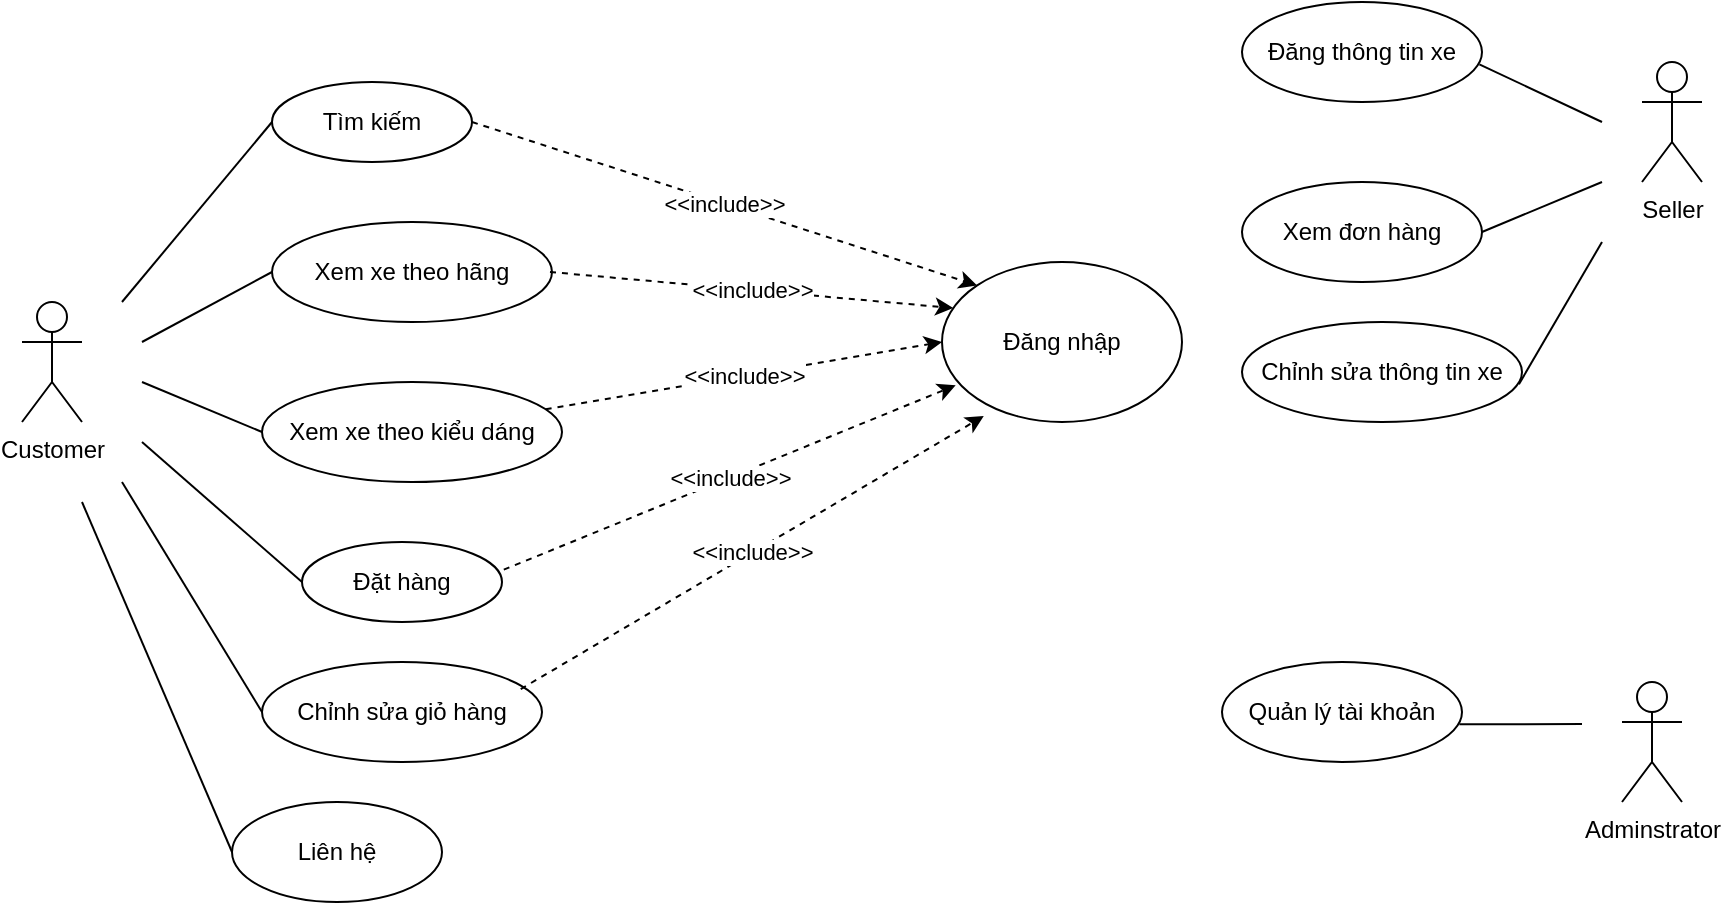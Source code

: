 <mxfile version="21.2.9" type="github">
  <diagram name="Page-1" id="u6cjoJNSnQX6bYshC5z-">
    <mxGraphModel dx="991" dy="564" grid="1" gridSize="10" guides="1" tooltips="1" connect="1" arrows="1" fold="1" page="1" pageScale="1" pageWidth="850" pageHeight="1100" math="0" shadow="0">
      <root>
        <mxCell id="0" />
        <mxCell id="1" parent="0" />
        <mxCell id="ih698sic8wc5zYv8ZNns-1" value="Customer&lt;br&gt;" style="shape=umlActor;verticalLabelPosition=bottom;verticalAlign=top;html=1;outlineConnect=0;" vertex="1" parent="1">
          <mxGeometry x="20" y="260" width="30" height="60" as="geometry" />
        </mxCell>
        <mxCell id="ih698sic8wc5zYv8ZNns-2" value="Seller" style="shape=umlActor;verticalLabelPosition=bottom;verticalAlign=top;html=1;outlineConnect=0;" vertex="1" parent="1">
          <mxGeometry x="830" y="140" width="30" height="60" as="geometry" />
        </mxCell>
        <mxCell id="ih698sic8wc5zYv8ZNns-5" value="Adminstrator" style="shape=umlActor;verticalLabelPosition=bottom;verticalAlign=top;html=1;outlineConnect=0;" vertex="1" parent="1">
          <mxGeometry x="820" y="450" width="30" height="60" as="geometry" />
        </mxCell>
        <mxCell id="ih698sic8wc5zYv8ZNns-6" value="Tìm kiếm" style="ellipse;whiteSpace=wrap;html=1;" vertex="1" parent="1">
          <mxGeometry x="145" y="150" width="100" height="40" as="geometry" />
        </mxCell>
        <mxCell id="ih698sic8wc5zYv8ZNns-7" value="Xem xe theo hãng" style="ellipse;whiteSpace=wrap;html=1;" vertex="1" parent="1">
          <mxGeometry x="145" y="220" width="140" height="50" as="geometry" />
        </mxCell>
        <mxCell id="ih698sic8wc5zYv8ZNns-8" value="Xem xe theo kiểu dáng" style="ellipse;whiteSpace=wrap;html=1;" vertex="1" parent="1">
          <mxGeometry x="140" y="300" width="150" height="50" as="geometry" />
        </mxCell>
        <mxCell id="ih698sic8wc5zYv8ZNns-9" value="Đặt hàng" style="ellipse;whiteSpace=wrap;html=1;" vertex="1" parent="1">
          <mxGeometry x="160" y="380" width="100" height="40" as="geometry" />
        </mxCell>
        <mxCell id="ih698sic8wc5zYv8ZNns-11" value="Chỉnh sửa giỏ hàng" style="ellipse;whiteSpace=wrap;html=1;" vertex="1" parent="1">
          <mxGeometry x="140" y="440" width="140" height="50" as="geometry" />
        </mxCell>
        <mxCell id="ih698sic8wc5zYv8ZNns-12" value="Liên hệ" style="ellipse;whiteSpace=wrap;html=1;" vertex="1" parent="1">
          <mxGeometry x="125" y="510" width="105" height="50" as="geometry" />
        </mxCell>
        <mxCell id="ih698sic8wc5zYv8ZNns-14" value="Đăng nhập" style="ellipse;whiteSpace=wrap;html=1;" vertex="1" parent="1">
          <mxGeometry x="480" y="240" width="120" height="80" as="geometry" />
        </mxCell>
        <mxCell id="ih698sic8wc5zYv8ZNns-15" value="Đăng thông tin xe" style="ellipse;whiteSpace=wrap;html=1;" vertex="1" parent="1">
          <mxGeometry x="630" y="110" width="120" height="50" as="geometry" />
        </mxCell>
        <mxCell id="ih698sic8wc5zYv8ZNns-16" value="Xem đơn hàng" style="ellipse;whiteSpace=wrap;html=1;" vertex="1" parent="1">
          <mxGeometry x="630" y="200" width="120" height="50" as="geometry" />
        </mxCell>
        <mxCell id="ih698sic8wc5zYv8ZNns-17" value="" style="endArrow=classic;html=1;rounded=0;exitX=1;exitY=0.5;exitDx=0;exitDy=0;entryX=0;entryY=0;entryDx=0;entryDy=0;dashed=1;" edge="1" parent="1" source="ih698sic8wc5zYv8ZNns-6" target="ih698sic8wc5zYv8ZNns-14">
          <mxGeometry relative="1" as="geometry">
            <mxPoint x="390" y="360" as="sourcePoint" />
            <mxPoint x="490" y="360" as="targetPoint" />
          </mxGeometry>
        </mxCell>
        <mxCell id="ih698sic8wc5zYv8ZNns-18" value="&amp;lt;&amp;lt;include&amp;gt;&amp;gt;" style="edgeLabel;resizable=0;html=1;align=center;verticalAlign=middle;" connectable="0" vertex="1" parent="ih698sic8wc5zYv8ZNns-17">
          <mxGeometry relative="1" as="geometry" />
        </mxCell>
        <mxCell id="ih698sic8wc5zYv8ZNns-19" value="" style="endArrow=classic;html=1;rounded=0;exitX=1;exitY=0.5;exitDx=0;exitDy=0;entryX=0.047;entryY=0.288;entryDx=0;entryDy=0;dashed=1;entryPerimeter=0;" edge="1" parent="1" target="ih698sic8wc5zYv8ZNns-14">
          <mxGeometry relative="1" as="geometry">
            <mxPoint x="284" y="245" as="sourcePoint" />
            <mxPoint x="444.4" y="308.0" as="targetPoint" />
          </mxGeometry>
        </mxCell>
        <mxCell id="ih698sic8wc5zYv8ZNns-20" value="&amp;lt;&amp;lt;include&amp;gt;&amp;gt;" style="edgeLabel;resizable=0;html=1;align=center;verticalAlign=middle;" connectable="0" vertex="1" parent="ih698sic8wc5zYv8ZNns-19">
          <mxGeometry relative="1" as="geometry" />
        </mxCell>
        <mxCell id="ih698sic8wc5zYv8ZNns-21" value="" style="endArrow=classic;html=1;rounded=0;entryX=0;entryY=0.5;entryDx=0;entryDy=0;dashed=1;" edge="1" parent="1" source="ih698sic8wc5zYv8ZNns-8" target="ih698sic8wc5zYv8ZNns-14">
          <mxGeometry relative="1" as="geometry">
            <mxPoint x="294" y="255" as="sourcePoint" />
            <mxPoint x="454.4" y="318.0" as="targetPoint" />
          </mxGeometry>
        </mxCell>
        <mxCell id="ih698sic8wc5zYv8ZNns-22" value="&amp;lt;&amp;lt;include&amp;gt;&amp;gt;" style="edgeLabel;resizable=0;html=1;align=center;verticalAlign=middle;" connectable="0" vertex="1" parent="ih698sic8wc5zYv8ZNns-21">
          <mxGeometry relative="1" as="geometry" />
        </mxCell>
        <mxCell id="ih698sic8wc5zYv8ZNns-23" value="" style="endArrow=classic;html=1;rounded=0;entryX=0.057;entryY=0.771;entryDx=0;entryDy=0;dashed=1;entryPerimeter=0;exitX=1.009;exitY=0.346;exitDx=0;exitDy=0;exitPerimeter=0;" edge="1" parent="1" source="ih698sic8wc5zYv8ZNns-9" target="ih698sic8wc5zYv8ZNns-14">
          <mxGeometry relative="1" as="geometry">
            <mxPoint x="300" y="333" as="sourcePoint" />
            <mxPoint x="450" y="330" as="targetPoint" />
          </mxGeometry>
        </mxCell>
        <mxCell id="ih698sic8wc5zYv8ZNns-24" value="&amp;lt;&amp;lt;include&amp;gt;&amp;gt;" style="edgeLabel;resizable=0;html=1;align=center;verticalAlign=middle;" connectable="0" vertex="1" parent="ih698sic8wc5zYv8ZNns-23">
          <mxGeometry relative="1" as="geometry" />
        </mxCell>
        <mxCell id="ih698sic8wc5zYv8ZNns-25" value="" style="endArrow=classic;html=1;rounded=0;entryX=0.174;entryY=0.963;entryDx=0;entryDy=0;dashed=1;exitX=0.924;exitY=0.271;exitDx=0;exitDy=0;exitPerimeter=0;entryPerimeter=0;" edge="1" parent="1" source="ih698sic8wc5zYv8ZNns-11" target="ih698sic8wc5zYv8ZNns-14">
          <mxGeometry relative="1" as="geometry">
            <mxPoint x="310" y="343" as="sourcePoint" />
            <mxPoint x="460" y="340" as="targetPoint" />
          </mxGeometry>
        </mxCell>
        <mxCell id="ih698sic8wc5zYv8ZNns-26" value="&amp;lt;&amp;lt;include&amp;gt;&amp;gt;" style="edgeLabel;resizable=0;html=1;align=center;verticalAlign=middle;" connectable="0" vertex="1" parent="ih698sic8wc5zYv8ZNns-25">
          <mxGeometry relative="1" as="geometry" />
        </mxCell>
        <mxCell id="ih698sic8wc5zYv8ZNns-29" value="" style="endArrow=none;html=1;rounded=0;entryX=0;entryY=0.5;entryDx=0;entryDy=0;" edge="1" parent="1" target="ih698sic8wc5zYv8ZNns-6">
          <mxGeometry width="50" height="50" relative="1" as="geometry">
            <mxPoint x="70" y="260" as="sourcePoint" />
            <mxPoint x="480" y="290" as="targetPoint" />
          </mxGeometry>
        </mxCell>
        <mxCell id="ih698sic8wc5zYv8ZNns-30" value="" style="endArrow=none;html=1;rounded=0;entryX=0;entryY=0.5;entryDx=0;entryDy=0;" edge="1" parent="1" target="ih698sic8wc5zYv8ZNns-7">
          <mxGeometry width="50" height="50" relative="1" as="geometry">
            <mxPoint x="80" y="280" as="sourcePoint" />
            <mxPoint x="400" y="290" as="targetPoint" />
          </mxGeometry>
        </mxCell>
        <mxCell id="ih698sic8wc5zYv8ZNns-32" value="" style="endArrow=none;html=1;rounded=0;exitX=0;exitY=0.5;exitDx=0;exitDy=0;" edge="1" parent="1" source="ih698sic8wc5zYv8ZNns-8">
          <mxGeometry width="50" height="50" relative="1" as="geometry">
            <mxPoint x="350" y="340" as="sourcePoint" />
            <mxPoint x="80" y="300" as="targetPoint" />
          </mxGeometry>
        </mxCell>
        <mxCell id="ih698sic8wc5zYv8ZNns-33" value="" style="endArrow=none;html=1;rounded=0;exitX=0;exitY=0.5;exitDx=0;exitDy=0;" edge="1" parent="1" source="ih698sic8wc5zYv8ZNns-9">
          <mxGeometry width="50" height="50" relative="1" as="geometry">
            <mxPoint x="350" y="340" as="sourcePoint" />
            <mxPoint x="80" y="330" as="targetPoint" />
          </mxGeometry>
        </mxCell>
        <mxCell id="ih698sic8wc5zYv8ZNns-34" value="" style="endArrow=none;html=1;rounded=0;entryX=0;entryY=0.5;entryDx=0;entryDy=0;" edge="1" parent="1" target="ih698sic8wc5zYv8ZNns-11">
          <mxGeometry width="50" height="50" relative="1" as="geometry">
            <mxPoint x="70" y="350" as="sourcePoint" />
            <mxPoint x="400" y="290" as="targetPoint" />
          </mxGeometry>
        </mxCell>
        <mxCell id="ih698sic8wc5zYv8ZNns-35" value="" style="endArrow=none;html=1;rounded=0;entryX=0;entryY=0.5;entryDx=0;entryDy=0;" edge="1" parent="1" target="ih698sic8wc5zYv8ZNns-12">
          <mxGeometry width="50" height="50" relative="1" as="geometry">
            <mxPoint x="50" y="360" as="sourcePoint" />
            <mxPoint x="400" y="290" as="targetPoint" />
          </mxGeometry>
        </mxCell>
        <mxCell id="ih698sic8wc5zYv8ZNns-36" value="" style="endArrow=none;html=1;rounded=0;entryX=0.989;entryY=0.623;entryDx=0;entryDy=0;entryPerimeter=0;" edge="1" parent="1" target="ih698sic8wc5zYv8ZNns-15">
          <mxGeometry width="50" height="50" relative="1" as="geometry">
            <mxPoint x="810" y="170" as="sourcePoint" />
            <mxPoint x="640" y="150" as="targetPoint" />
          </mxGeometry>
        </mxCell>
        <mxCell id="ih698sic8wc5zYv8ZNns-37" value="" style="endArrow=none;html=1;rounded=0;entryX=1;entryY=0.5;entryDx=0;entryDy=0;" edge="1" parent="1" target="ih698sic8wc5zYv8ZNns-16">
          <mxGeometry width="50" height="50" relative="1" as="geometry">
            <mxPoint x="810" y="200" as="sourcePoint" />
            <mxPoint x="640" y="150" as="targetPoint" />
          </mxGeometry>
        </mxCell>
        <mxCell id="ih698sic8wc5zYv8ZNns-39" value="Chỉnh sửa thông tin xe" style="ellipse;whiteSpace=wrap;html=1;" vertex="1" parent="1">
          <mxGeometry x="630" y="270" width="140" height="50" as="geometry" />
        </mxCell>
        <mxCell id="ih698sic8wc5zYv8ZNns-40" value="" style="endArrow=none;html=1;rounded=0;entryX=0.989;entryY=0.623;entryDx=0;entryDy=0;entryPerimeter=0;" edge="1" parent="1" target="ih698sic8wc5zYv8ZNns-39">
          <mxGeometry width="50" height="50" relative="1" as="geometry">
            <mxPoint x="810" y="230" as="sourcePoint" />
            <mxPoint x="640" y="310" as="targetPoint" />
          </mxGeometry>
        </mxCell>
        <mxCell id="ih698sic8wc5zYv8ZNns-41" value="Quản lý tài khoản" style="ellipse;whiteSpace=wrap;html=1;" vertex="1" parent="1">
          <mxGeometry x="620" y="440" width="120" height="50" as="geometry" />
        </mxCell>
        <mxCell id="ih698sic8wc5zYv8ZNns-42" value="" style="endArrow=none;html=1;rounded=0;entryX=0.989;entryY=0.623;entryDx=0;entryDy=0;entryPerimeter=0;" edge="1" parent="1" target="ih698sic8wc5zYv8ZNns-41">
          <mxGeometry width="50" height="50" relative="1" as="geometry">
            <mxPoint x="800" y="471" as="sourcePoint" />
            <mxPoint x="630" y="480" as="targetPoint" />
          </mxGeometry>
        </mxCell>
      </root>
    </mxGraphModel>
  </diagram>
</mxfile>
